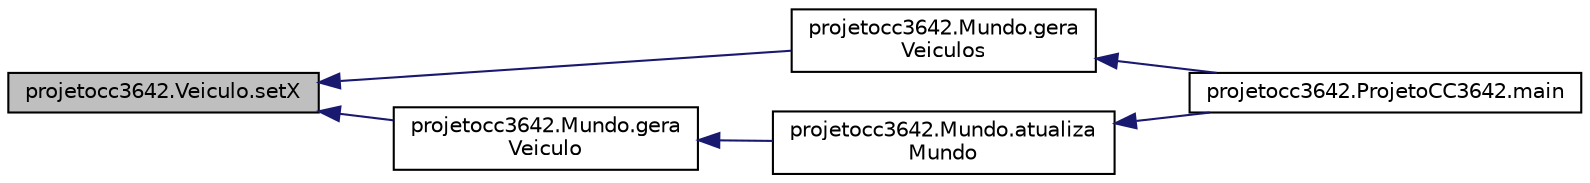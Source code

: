 digraph "projetocc3642.Veiculo.setX"
{
  edge [fontname="Helvetica",fontsize="10",labelfontname="Helvetica",labelfontsize="10"];
  node [fontname="Helvetica",fontsize="10",shape=record];
  rankdir="LR";
  Node69 [label="projetocc3642.Veiculo.setX",height=0.2,width=0.4,color="black", fillcolor="grey75", style="filled", fontcolor="black"];
  Node69 -> Node70 [dir="back",color="midnightblue",fontsize="10",style="solid",fontname="Helvetica"];
  Node70 [label="projetocc3642.Mundo.gera\lVeiculos",height=0.2,width=0.4,color="black", fillcolor="white", style="filled",URL="$classprojetocc3642_1_1_mundo.html#ae0db9c96e43aa4eefa9669b77bb33b57",tooltip="Função que gera os veículos randomicamente. "];
  Node70 -> Node71 [dir="back",color="midnightblue",fontsize="10",style="solid",fontname="Helvetica"];
  Node71 [label="projetocc3642.ProjetoCC3642.main",height=0.2,width=0.4,color="black", fillcolor="white", style="filled",URL="$classprojetocc3642_1_1_projeto_c_c3642.html#ae9791a0530e6a908cf4e930e109fba86",tooltip="O main do programa. "];
  Node69 -> Node72 [dir="back",color="midnightblue",fontsize="10",style="solid",fontname="Helvetica"];
  Node72 [label="projetocc3642.Mundo.gera\lVeiculo",height=0.2,width=0.4,color="black", fillcolor="white", style="filled",URL="$classprojetocc3642_1_1_mundo.html#a300d001d4a7ad67ec0d957c6e74fc9c4",tooltip="Função que gera um veículo novo assim que o mesmo passa por uma fábrica. "];
  Node72 -> Node73 [dir="back",color="midnightblue",fontsize="10",style="solid",fontname="Helvetica"];
  Node73 [label="projetocc3642.Mundo.atualiza\lMundo",height=0.2,width=0.4,color="black", fillcolor="white", style="filled",URL="$classprojetocc3642_1_1_mundo.html#aff6df0225783961a2e5ed24f7d6464bf",tooltip="Função que \"movimenta\" os veículos. "];
  Node73 -> Node71 [dir="back",color="midnightblue",fontsize="10",style="solid",fontname="Helvetica"];
}
